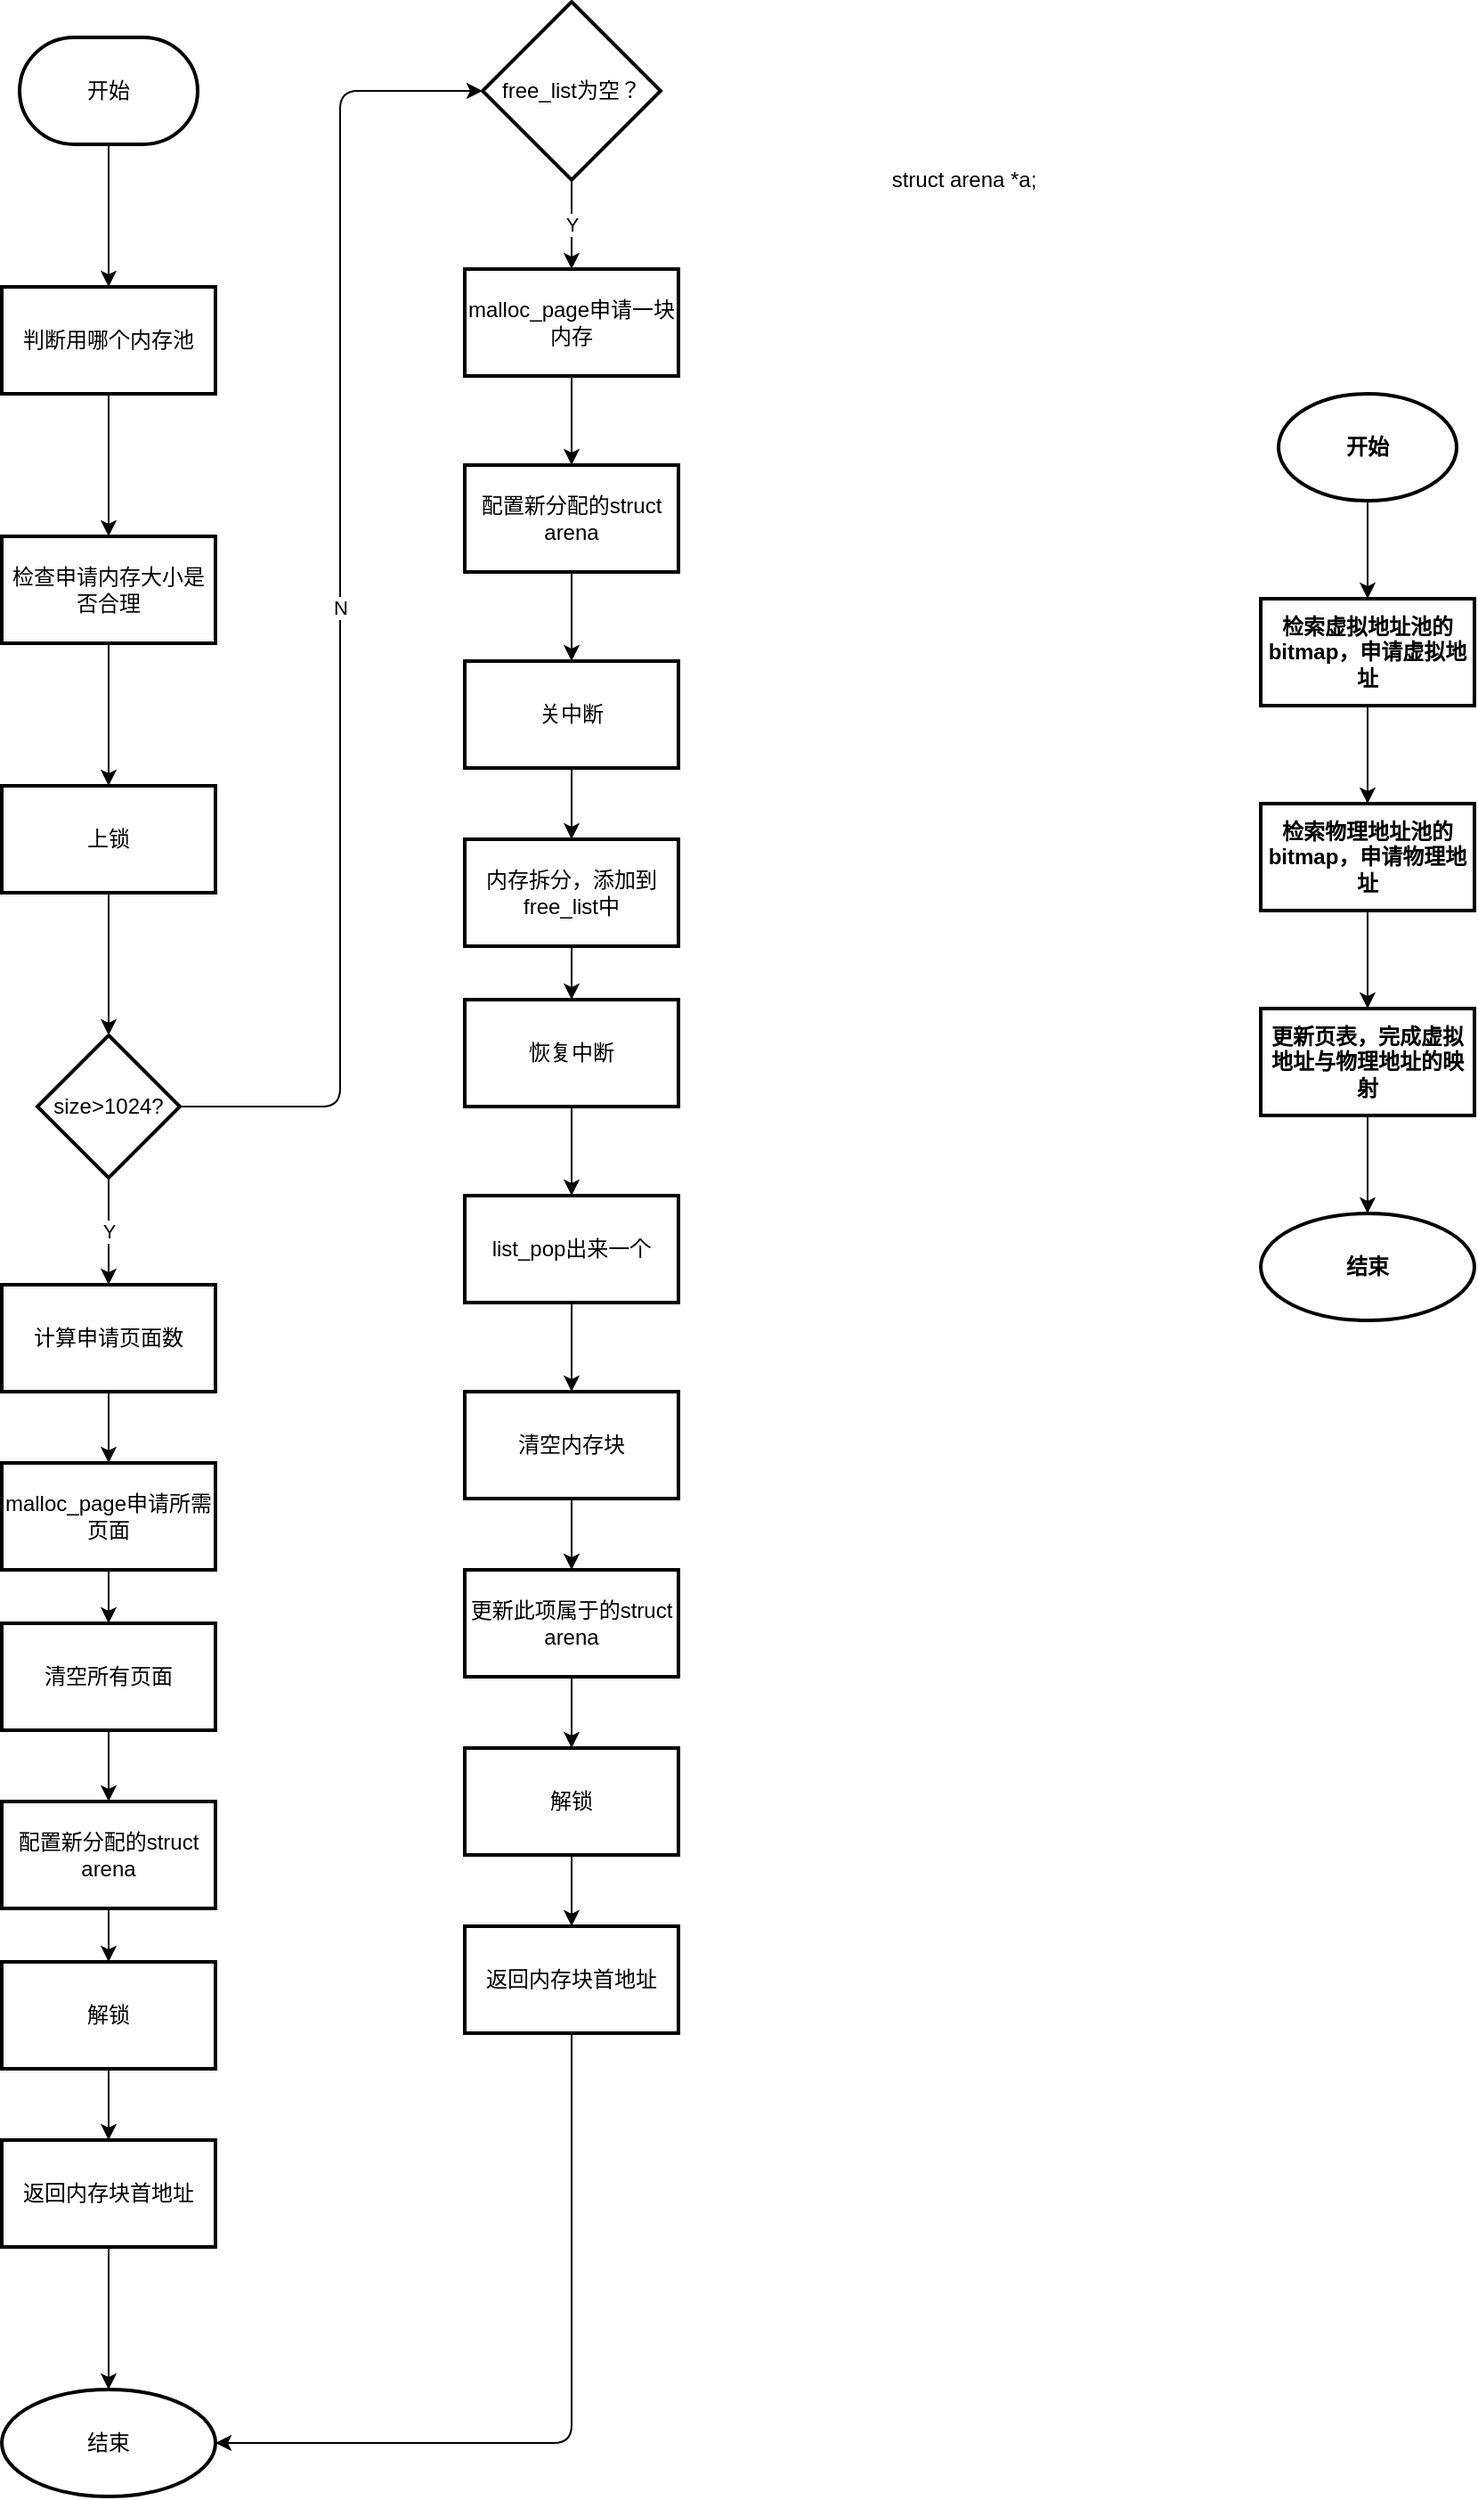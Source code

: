 <mxfile>
    <diagram id="GS3HkEAql2vdndBL9QhX" name="第 1 页">
        <mxGraphModel dx="952" dy="756" grid="0" gridSize="10" guides="1" tooltips="1" connect="1" arrows="1" fold="1" page="1" pageScale="1" pageWidth="583" pageHeight="827" math="0" shadow="0">
            <root>
                <mxCell id="0"/>
                <mxCell id="1" parent="0"/>
                <mxCell id="4" value="" style="edgeStyle=none;html=1;" parent="1" source="2" target="3" edge="1">
                    <mxGeometry relative="1" as="geometry"/>
                </mxCell>
                <mxCell id="2" value="开始" style="strokeWidth=2;html=1;shape=mxgraph.flowchart.terminator;whiteSpace=wrap;" parent="1" vertex="1">
                    <mxGeometry x="100" y="30" width="100" height="60" as="geometry"/>
                </mxCell>
                <mxCell id="6" value="" style="edgeStyle=none;html=1;" parent="1" source="3" target="5" edge="1">
                    <mxGeometry relative="1" as="geometry"/>
                </mxCell>
                <mxCell id="3" value="判断用哪个内存池" style="whiteSpace=wrap;html=1;strokeWidth=2;" parent="1" vertex="1">
                    <mxGeometry x="90" y="170" width="120" height="60" as="geometry"/>
                </mxCell>
                <mxCell id="32" value="" style="edgeStyle=none;html=1;" parent="1" source="5" target="31" edge="1">
                    <mxGeometry relative="1" as="geometry"/>
                </mxCell>
                <mxCell id="5" value="检查申请内存大小是否合理" style="whiteSpace=wrap;html=1;strokeWidth=2;" parent="1" vertex="1">
                    <mxGeometry x="90" y="310" width="120" height="60" as="geometry"/>
                </mxCell>
                <mxCell id="16" value="N" style="edgeStyle=none;html=1;entryX=0;entryY=0.5;entryDx=0;entryDy=0;" parent="1" source="7" edge="1">
                    <mxGeometry relative="1" as="geometry">
                        <mxPoint x="360" y="60" as="targetPoint"/>
                        <Array as="points">
                            <mxPoint x="280" y="630"/>
                            <mxPoint x="280" y="480"/>
                            <mxPoint x="280" y="60"/>
                        </Array>
                    </mxGeometry>
                </mxCell>
                <mxCell id="61" value="Y" style="edgeStyle=none;html=1;" parent="1" source="7" target="60" edge="1">
                    <mxGeometry relative="1" as="geometry"/>
                </mxCell>
                <mxCell id="7" value="size&amp;gt;1024?" style="rhombus;whiteSpace=wrap;html=1;strokeWidth=2;" parent="1" vertex="1">
                    <mxGeometry x="110" y="590" width="80" height="80" as="geometry"/>
                </mxCell>
                <mxCell id="24" value="Y" style="edgeStyle=none;html=1;" parent="1" source="17" target="23" edge="1">
                    <mxGeometry relative="1" as="geometry"/>
                </mxCell>
                <mxCell id="17" value="free_list为空？" style="strokeWidth=2;html=1;shape=mxgraph.flowchart.decision;whiteSpace=wrap;" parent="1" vertex="1">
                    <mxGeometry x="360" y="10" width="100" height="100" as="geometry"/>
                </mxCell>
                <mxCell id="41" style="edgeStyle=none;html=1;exitX=0.5;exitY=1;exitDx=0;exitDy=0;entryX=0.5;entryY=0;entryDx=0;entryDy=0;" parent="1" source="23" target="27" edge="1">
                    <mxGeometry relative="1" as="geometry"/>
                </mxCell>
                <mxCell id="23" value="malloc_page申请一块内存" style="whiteSpace=wrap;html=1;strokeWidth=2;" parent="1" vertex="1">
                    <mxGeometry x="350" y="160" width="120" height="60" as="geometry"/>
                </mxCell>
                <mxCell id="35" value="" style="edgeStyle=none;html=1;" parent="1" source="27" target="34" edge="1">
                    <mxGeometry relative="1" as="geometry"/>
                </mxCell>
                <mxCell id="27" value="配置新分配的struct arena" style="whiteSpace=wrap;html=1;strokeWidth=2;" parent="1" vertex="1">
                    <mxGeometry x="350" y="270" width="120" height="60" as="geometry"/>
                </mxCell>
                <mxCell id="38" value="" style="edgeStyle=none;html=1;" parent="1" source="29" target="37" edge="1">
                    <mxGeometry relative="1" as="geometry"/>
                </mxCell>
                <mxCell id="29" value="内存拆分，添加到free_list中" style="whiteSpace=wrap;html=1;strokeWidth=2;" parent="1" vertex="1">
                    <mxGeometry x="350" y="480" width="120" height="60" as="geometry"/>
                </mxCell>
                <mxCell id="33" style="edgeStyle=none;html=1;entryX=0.5;entryY=0;entryDx=0;entryDy=0;" parent="1" source="31" target="7" edge="1">
                    <mxGeometry relative="1" as="geometry"/>
                </mxCell>
                <mxCell id="31" value="上锁" style="whiteSpace=wrap;html=1;strokeWidth=2;" parent="1" vertex="1">
                    <mxGeometry x="90" y="450" width="120" height="60" as="geometry"/>
                </mxCell>
                <mxCell id="36" style="edgeStyle=none;html=1;exitX=0.5;exitY=1;exitDx=0;exitDy=0;entryX=0.5;entryY=0;entryDx=0;entryDy=0;" parent="1" source="34" target="29" edge="1">
                    <mxGeometry relative="1" as="geometry"/>
                </mxCell>
                <mxCell id="34" value="关中断" style="whiteSpace=wrap;html=1;strokeWidth=2;" parent="1" vertex="1">
                    <mxGeometry x="350" y="380" width="120" height="60" as="geometry"/>
                </mxCell>
                <mxCell id="43" value="" style="edgeStyle=none;html=1;" parent="1" source="37" target="42" edge="1">
                    <mxGeometry relative="1" as="geometry"/>
                </mxCell>
                <mxCell id="37" value="恢复中断" style="whiteSpace=wrap;html=1;strokeWidth=2;" parent="1" vertex="1">
                    <mxGeometry x="350" y="570" width="120" height="60" as="geometry"/>
                </mxCell>
                <mxCell id="69" value="" style="edgeStyle=none;html=1;" parent="1" source="42" target="68" edge="1">
                    <mxGeometry relative="1" as="geometry"/>
                </mxCell>
                <mxCell id="42" value="list_pop出来一个" style="whiteSpace=wrap;html=1;strokeWidth=2;" parent="1" vertex="1">
                    <mxGeometry x="350" y="680" width="120" height="60" as="geometry"/>
                </mxCell>
                <mxCell id="53" value="" style="edgeStyle=none;html=1;" parent="1" source="44" target="52" edge="1">
                    <mxGeometry relative="1" as="geometry"/>
                </mxCell>
                <mxCell id="44" value="更新此项属于的struct arena" style="whiteSpace=wrap;html=1;strokeWidth=2;" parent="1" vertex="1">
                    <mxGeometry x="350" y="890" width="120" height="60" as="geometry"/>
                </mxCell>
                <mxCell id="48" value="struct arena *a;" style="text;html=1;align=center;verticalAlign=middle;resizable=0;points=[];autosize=1;strokeColor=none;fillColor=none;" parent="1" vertex="1">
                    <mxGeometry x="580" y="100" width="100" height="20" as="geometry"/>
                </mxCell>
                <mxCell id="87" style="edgeStyle=none;html=1;entryX=1;entryY=0.5;entryDx=0;entryDy=0;" parent="1" source="49" target="85" edge="1">
                    <mxGeometry relative="1" as="geometry">
                        <Array as="points">
                            <mxPoint x="410" y="1380"/>
                        </Array>
                    </mxGeometry>
                </mxCell>
                <mxCell id="49" value="返回内存块首地址" style="whiteSpace=wrap;html=1;strokeWidth=2;" parent="1" vertex="1">
                    <mxGeometry x="350" y="1090" width="120" height="60" as="geometry"/>
                </mxCell>
                <mxCell id="54" style="edgeStyle=none;html=1;" parent="1" source="52" target="49" edge="1">
                    <mxGeometry relative="1" as="geometry"/>
                </mxCell>
                <mxCell id="52" value="解锁" style="whiteSpace=wrap;html=1;strokeWidth=2;" parent="1" vertex="1">
                    <mxGeometry x="350" y="990" width="120" height="60" as="geometry"/>
                </mxCell>
                <mxCell id="64" value="" style="edgeStyle=none;html=1;" parent="1" source="60" target="63" edge="1">
                    <mxGeometry relative="1" as="geometry"/>
                </mxCell>
                <mxCell id="60" value="计算申请页面数" style="whiteSpace=wrap;html=1;strokeWidth=2;" parent="1" vertex="1">
                    <mxGeometry x="90" y="730" width="120" height="60" as="geometry"/>
                </mxCell>
                <mxCell id="72" value="" style="edgeStyle=none;html=1;" parent="1" source="63" target="71" edge="1">
                    <mxGeometry relative="1" as="geometry"/>
                </mxCell>
                <mxCell id="63" value="malloc_page申请所需页面" style="whiteSpace=wrap;html=1;strokeWidth=2;" parent="1" vertex="1">
                    <mxGeometry x="90" y="830" width="120" height="60" as="geometry"/>
                </mxCell>
                <mxCell id="70" style="edgeStyle=none;html=1;" parent="1" source="68" target="44" edge="1">
                    <mxGeometry relative="1" as="geometry"/>
                </mxCell>
                <mxCell id="68" value="清空内存块" style="whiteSpace=wrap;html=1;strokeWidth=2;" parent="1" vertex="1">
                    <mxGeometry x="350" y="790" width="120" height="60" as="geometry"/>
                </mxCell>
                <mxCell id="77" style="edgeStyle=none;html=1;entryX=0.5;entryY=0;entryDx=0;entryDy=0;" parent="1" source="71" target="76" edge="1">
                    <mxGeometry relative="1" as="geometry"/>
                </mxCell>
                <mxCell id="71" value="清空所有页面" style="whiteSpace=wrap;html=1;strokeWidth=2;" parent="1" vertex="1">
                    <mxGeometry x="90" y="920" width="120" height="60" as="geometry"/>
                </mxCell>
                <mxCell id="84" style="edgeStyle=none;html=1;entryX=0.5;entryY=0;entryDx=0;entryDy=0;" parent="1" source="76" target="80" edge="1">
                    <mxGeometry relative="1" as="geometry"/>
                </mxCell>
                <mxCell id="76" value="配置新分配的struct arena" style="whiteSpace=wrap;html=1;strokeWidth=2;" parent="1" vertex="1">
                    <mxGeometry x="90" y="1020" width="120" height="60" as="geometry"/>
                </mxCell>
                <mxCell id="86" value="" style="edgeStyle=none;html=1;" parent="1" source="78" target="85" edge="1">
                    <mxGeometry relative="1" as="geometry"/>
                </mxCell>
                <mxCell id="78" value="返回内存块首地址" style="whiteSpace=wrap;html=1;strokeWidth=2;" parent="1" vertex="1">
                    <mxGeometry x="90" y="1210" width="120" height="60" as="geometry"/>
                </mxCell>
                <mxCell id="79" style="edgeStyle=none;html=1;" parent="1" source="80" target="78" edge="1">
                    <mxGeometry relative="1" as="geometry"/>
                </mxCell>
                <mxCell id="80" value="解锁" style="whiteSpace=wrap;html=1;strokeWidth=2;" parent="1" vertex="1">
                    <mxGeometry x="90" y="1110" width="120" height="60" as="geometry"/>
                </mxCell>
                <mxCell id="85" value="结束" style="ellipse;whiteSpace=wrap;html=1;strokeWidth=2;" parent="1" vertex="1">
                    <mxGeometry x="90" y="1350" width="120" height="60" as="geometry"/>
                </mxCell>
                <mxCell id="90" value="" style="edgeStyle=none;html=1;fontStyle=1" edge="1" parent="1" source="88" target="89">
                    <mxGeometry relative="1" as="geometry"/>
                </mxCell>
                <mxCell id="88" value="开始" style="strokeWidth=2;html=1;shape=mxgraph.flowchart.start_1;whiteSpace=wrap;fontStyle=1" vertex="1" parent="1">
                    <mxGeometry x="807" y="230" width="100" height="60" as="geometry"/>
                </mxCell>
                <mxCell id="92" value="" style="edgeStyle=none;html=1;fontStyle=1" edge="1" parent="1" source="89" target="91">
                    <mxGeometry relative="1" as="geometry"/>
                </mxCell>
                <mxCell id="89" value="检索虚拟地址池的bitmap，申请虚拟地址" style="whiteSpace=wrap;html=1;strokeWidth=2;fontStyle=1" vertex="1" parent="1">
                    <mxGeometry x="797" y="345" width="120" height="60" as="geometry"/>
                </mxCell>
                <mxCell id="94" value="" style="edgeStyle=none;html=1;fontStyle=1" edge="1" parent="1" source="91" target="93">
                    <mxGeometry relative="1" as="geometry"/>
                </mxCell>
                <mxCell id="91" value="&lt;span&gt;检索物理地址池的bitmap，申请物理地址&lt;/span&gt;" style="whiteSpace=wrap;html=1;strokeWidth=2;fontStyle=1" vertex="1" parent="1">
                    <mxGeometry x="797" y="460" width="120" height="60" as="geometry"/>
                </mxCell>
                <mxCell id="96" value="" style="edgeStyle=none;html=1;fontStyle=1" edge="1" parent="1" source="93" target="95">
                    <mxGeometry relative="1" as="geometry"/>
                </mxCell>
                <mxCell id="93" value="更新页表，完成虚拟地址与物理地址的映射" style="whiteSpace=wrap;html=1;strokeWidth=2;fontStyle=1" vertex="1" parent="1">
                    <mxGeometry x="797" y="575" width="120" height="60" as="geometry"/>
                </mxCell>
                <mxCell id="95" value="结束" style="ellipse;whiteSpace=wrap;html=1;strokeWidth=2;fontStyle=1" vertex="1" parent="1">
                    <mxGeometry x="797" y="690" width="120" height="60" as="geometry"/>
                </mxCell>
            </root>
        </mxGraphModel>
    </diagram>
</mxfile>